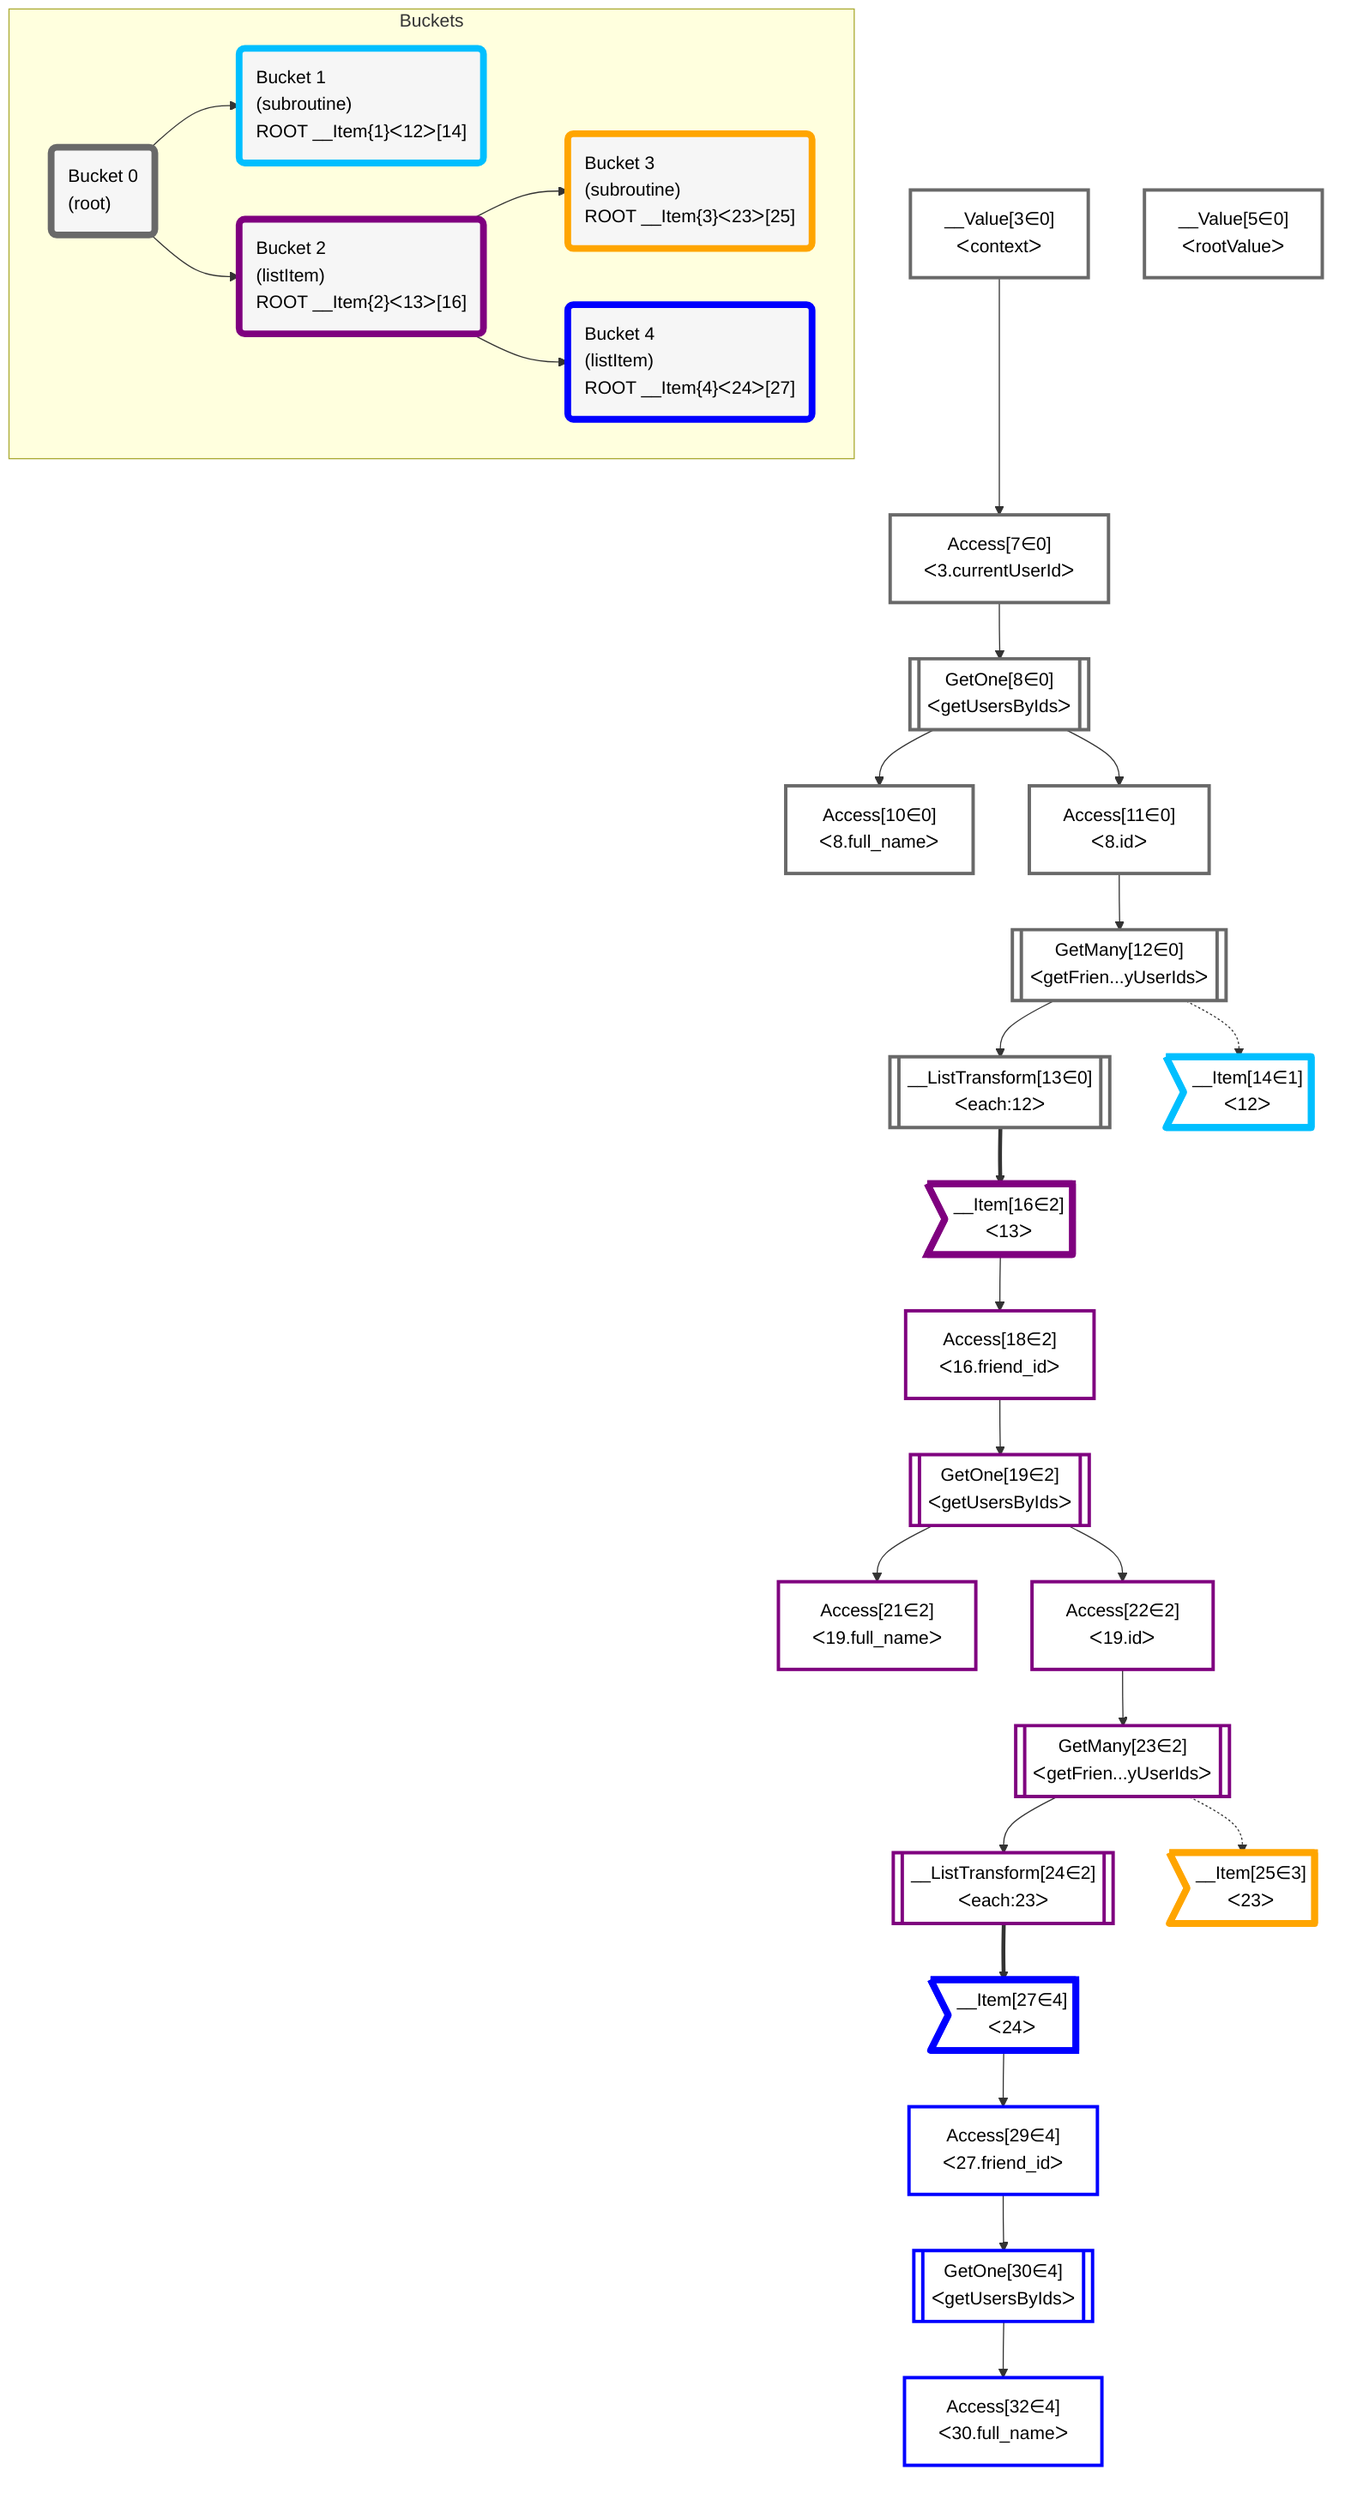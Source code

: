 flowchart TD
    classDef path fill:#eee,stroke:#000,color:#000
    classDef plan fill:#fff,stroke-width:3px,color:#000
    classDef itemplan fill:#fff,stroke-width:6px,color:#000
    classDef sideeffectplan fill:#f00,stroke-width:6px,color:#000
    classDef bucket fill:#f6f6f6,color:#000,stroke-width:6px,text-align:left


    %% define steps
    __Value3["__Value[3∈0]<br />ᐸcontextᐳ"]:::plan
    __Value5["__Value[5∈0]<br />ᐸrootValueᐳ"]:::plan
    Access7["Access[7∈0]<br />ᐸ3.currentUserIdᐳ"]:::plan
    GetOne8[["GetOne[8∈0]<br />ᐸgetUsersByIdsᐳ"]]:::plan
    Access10["Access[10∈0]<br />ᐸ8.full_nameᐳ"]:::plan
    Access11["Access[11∈0]<br />ᐸ8.idᐳ"]:::plan
    GetMany12[["GetMany[12∈0]<br />ᐸgetFrien...yUserIdsᐳ"]]:::plan
    __ListTransform13[["__ListTransform[13∈0]<br />ᐸeach:12ᐳ"]]:::plan
    __Item14>"__Item[14∈1]<br />ᐸ12ᐳ"]:::itemplan
    __Item16>"__Item[16∈2]<br />ᐸ13ᐳ"]:::itemplan
    Access18["Access[18∈2]<br />ᐸ16.friend_idᐳ"]:::plan
    GetOne19[["GetOne[19∈2]<br />ᐸgetUsersByIdsᐳ"]]:::plan
    Access21["Access[21∈2]<br />ᐸ19.full_nameᐳ"]:::plan
    Access22["Access[22∈2]<br />ᐸ19.idᐳ"]:::plan
    GetMany23[["GetMany[23∈2]<br />ᐸgetFrien...yUserIdsᐳ"]]:::plan
    __ListTransform24[["__ListTransform[24∈2]<br />ᐸeach:23ᐳ"]]:::plan
    __Item25>"__Item[25∈3]<br />ᐸ23ᐳ"]:::itemplan
    __Item27>"__Item[27∈4]<br />ᐸ24ᐳ"]:::itemplan
    Access29["Access[29∈4]<br />ᐸ27.friend_idᐳ"]:::plan
    GetOne30[["GetOne[30∈4]<br />ᐸgetUsersByIdsᐳ"]]:::plan
    Access32["Access[32∈4]<br />ᐸ30.full_nameᐳ"]:::plan

    %% plan dependencies
    __Value3 --> Access7
    Access7 --> GetOne8
    GetOne8 --> Access10
    GetOne8 --> Access11
    Access11 --> GetMany12
    GetMany12 --> __ListTransform13
    GetMany12 -.-> __Item14
    __ListTransform13 ==> __Item16
    __Item16 --> Access18
    Access18 --> GetOne19
    GetOne19 --> Access21
    GetOne19 --> Access22
    Access22 --> GetMany23
    GetMany23 --> __ListTransform24
    GetMany23 -.-> __Item25
    __ListTransform24 ==> __Item27
    __Item27 --> Access29
    Access29 --> GetOne30
    GetOne30 --> Access32

    subgraph Buckets
    Bucket0("Bucket 0<br />(root)"):::bucket
    classDef bucket0 stroke:#696969
    class Bucket0,__Value3,__Value5,Access7,GetOne8,Access10,Access11,GetMany12,__ListTransform13 bucket0
    Bucket1("Bucket 1<br />(subroutine)<br />ROOT __Item{1}ᐸ12ᐳ[14]"):::bucket
    classDef bucket1 stroke:#00bfff
    class Bucket1,__Item14 bucket1
    Bucket2("Bucket 2<br />(listItem)<br />ROOT __Item{2}ᐸ13ᐳ[16]"):::bucket
    classDef bucket2 stroke:#7f007f
    class Bucket2,__Item16,Access18,GetOne19,Access21,Access22,GetMany23,__ListTransform24 bucket2
    Bucket3("Bucket 3<br />(subroutine)<br />ROOT __Item{3}ᐸ23ᐳ[25]"):::bucket
    classDef bucket3 stroke:#ffa500
    class Bucket3,__Item25 bucket3
    Bucket4("Bucket 4<br />(listItem)<br />ROOT __Item{4}ᐸ24ᐳ[27]"):::bucket
    classDef bucket4 stroke:#0000ff
    class Bucket4,__Item27,Access29,GetOne30,Access32 bucket4
    Bucket0 --> Bucket1 & Bucket2
    Bucket2 --> Bucket3 & Bucket4
    end